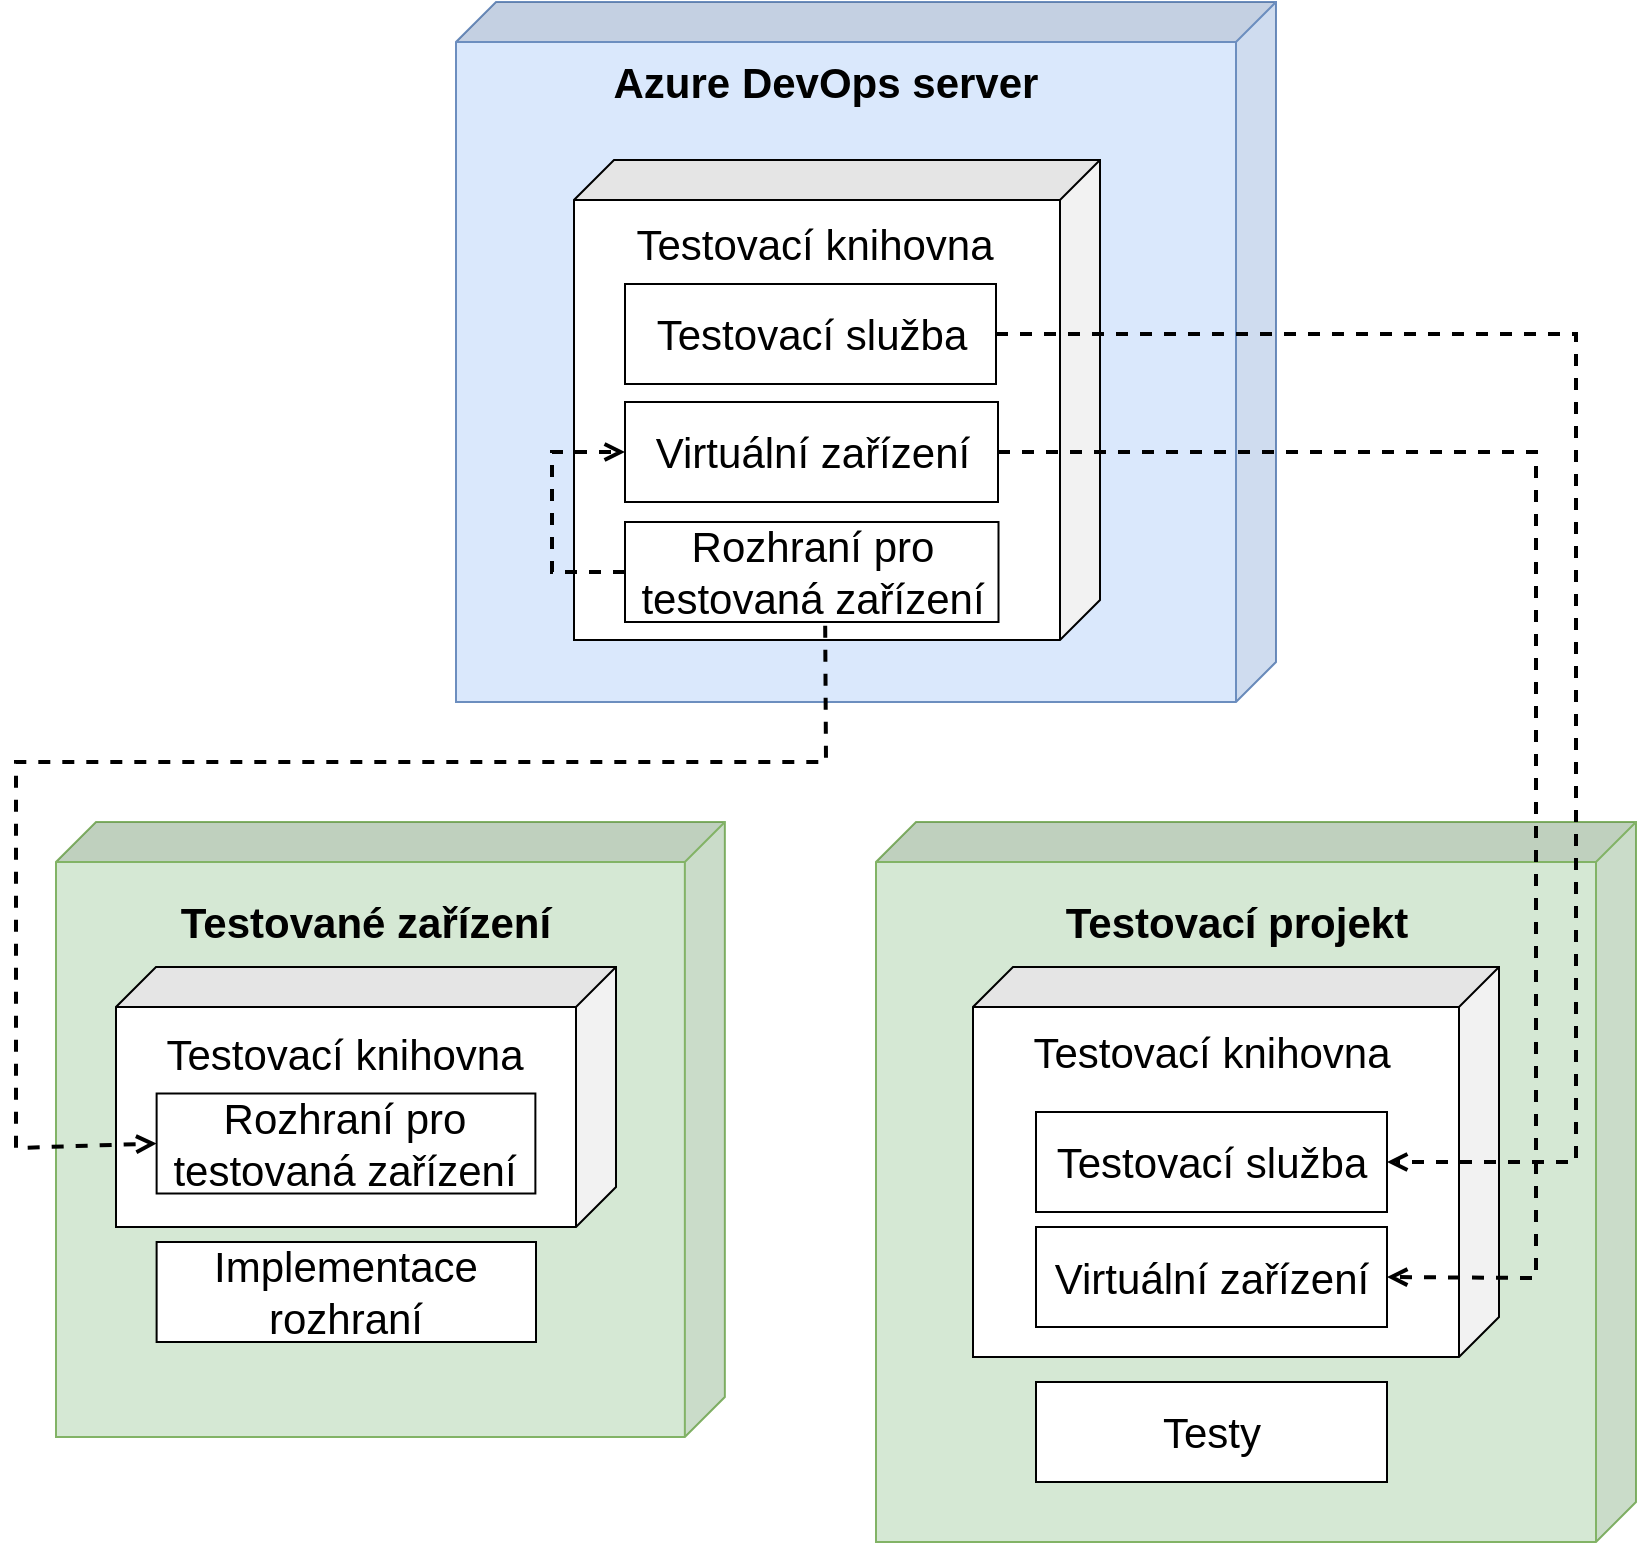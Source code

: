 <mxfile version="14.5.1" type="device"><diagram id="_JouoymHAnoUCj17uoUU" name="Page-1"><mxGraphModel dx="1261" dy="2101" grid="1" gridSize="10" guides="1" tooltips="1" connect="1" arrows="1" fold="1" page="1" pageScale="1" pageWidth="827" pageHeight="1169" math="0" shadow="0"><root><mxCell id="0"/><mxCell id="1" parent="0"/><mxCell id="neIOKtSGr8JbBojV4x9X-1" value="" style="shape=cube;whiteSpace=wrap;html=1;boundedLbl=1;backgroundOutline=1;darkOpacity=0.05;darkOpacity2=0.1;direction=south;fillColor=#d5e8d4;strokeColor=#82b366;fontSize=21;" parent="1" vertex="1"><mxGeometry x="50.0" y="-690" width="334.43" height="307.5" as="geometry"/></mxCell><mxCell id="neIOKtSGr8JbBojV4x9X-3" value="&lt;b style=&quot;font-size: 21px&quot;&gt;Testované zařízení&lt;/b&gt;" style="text;html=1;strokeColor=none;fillColor=none;align=center;verticalAlign=middle;whiteSpace=wrap;rounded=0;fontSize=21;" parent="1" vertex="1"><mxGeometry x="88.06" y="-650" width="233.88" height="20" as="geometry"/></mxCell><mxCell id="neIOKtSGr8JbBojV4x9X-5" value="" style="shape=cube;whiteSpace=wrap;html=1;boundedLbl=1;backgroundOutline=1;darkOpacity=0.05;darkOpacity2=0.1;direction=south;fillColor=#dae8fc;strokeColor=#6c8ebf;fontSize=21;" parent="1" vertex="1"><mxGeometry x="250" y="-1100" width="410" height="350" as="geometry"/></mxCell><mxCell id="neIOKtSGr8JbBojV4x9X-6" value="Azure DevOps server" style="text;html=1;strokeColor=none;fillColor=none;align=center;verticalAlign=middle;whiteSpace=wrap;rounded=0;fontStyle=1;fontSize=21;" parent="1" vertex="1"><mxGeometry x="312" y="-1070" width="246" height="20" as="geometry"/></mxCell><mxCell id="neIOKtSGr8JbBojV4x9X-14" value="" style="shape=cube;whiteSpace=wrap;html=1;boundedLbl=1;backgroundOutline=1;darkOpacity=0.05;darkOpacity2=0.1;direction=south;fontSize=21;" parent="1" vertex="1"><mxGeometry x="309" y="-1021" width="263" height="240" as="geometry"/></mxCell><mxCell id="neIOKtSGr8JbBojV4x9X-15" value="Testovací knihovna" style="text;html=1;strokeColor=none;fillColor=none;align=center;verticalAlign=middle;whiteSpace=wrap;rounded=0;fontSize=21;" parent="1" vertex="1"><mxGeometry x="334.5" y="-989" width="189" height="20" as="geometry"/></mxCell><mxCell id="neIOKtSGr8JbBojV4x9X-16" value="" style="shape=cube;whiteSpace=wrap;html=1;boundedLbl=1;backgroundOutline=1;darkOpacity=0.05;darkOpacity2=0.1;direction=south;fillColor=#d5e8d4;strokeColor=#82b366;fontSize=21;" parent="1" vertex="1"><mxGeometry x="460" y="-690" width="380" height="360" as="geometry"/></mxCell><mxCell id="neIOKtSGr8JbBojV4x9X-18" value="Testovací projekt" style="text;html=1;strokeColor=none;fillColor=none;align=center;verticalAlign=middle;whiteSpace=wrap;rounded=0;fontStyle=1;fontSize=21;" parent="1" vertex="1"><mxGeometry x="552.5" y="-650" width="175" height="20" as="geometry"/></mxCell><mxCell id="neIOKtSGr8JbBojV4x9X-21" value="Testovací služba" style="rounded=0;whiteSpace=wrap;html=1;fontSize=21;" parent="1" vertex="1"><mxGeometry x="334.5" y="-959" width="185.5" height="50" as="geometry"/></mxCell><mxCell id="neIOKtSGr8JbBojV4x9X-22" value="Rozhraní pro testovaná zařízení" style="rounded=0;whiteSpace=wrap;html=1;fontSize=21;" parent="1" vertex="1"><mxGeometry x="334.5" y="-840" width="186.75" height="50" as="geometry"/></mxCell><mxCell id="neIOKtSGr8JbBojV4x9X-23" value="Virtuální zařízení" style="rounded=0;whiteSpace=wrap;html=1;fontSize=21;" parent="1" vertex="1"><mxGeometry x="334.5" y="-900" width="186.5" height="50" as="geometry"/></mxCell><mxCell id="neIOKtSGr8JbBojV4x9X-35" value="" style="shape=cube;whiteSpace=wrap;html=1;boundedLbl=1;backgroundOutline=1;darkOpacity=0.05;darkOpacity2=0.1;direction=south;fontSize=21;" parent="1" vertex="1"><mxGeometry x="508.5" y="-617.5" width="263" height="195" as="geometry"/></mxCell><mxCell id="neIOKtSGr8JbBojV4x9X-36" value="Testovací knihovna" style="text;html=1;strokeColor=none;fillColor=none;align=center;verticalAlign=middle;whiteSpace=wrap;rounded=0;fontSize=21;" parent="1" vertex="1"><mxGeometry x="536.63" y="-585" width="182.25" height="20" as="geometry"/></mxCell><mxCell id="neIOKtSGr8JbBojV4x9X-37" value="Testovací služba" style="rounded=0;whiteSpace=wrap;html=1;fontSize=21;" parent="1" vertex="1"><mxGeometry x="540" y="-545" width="175.5" height="50" as="geometry"/></mxCell><mxCell id="neIOKtSGr8JbBojV4x9X-39" value="Virtuální zařízení" style="rounded=0;whiteSpace=wrap;html=1;fontSize=21;" parent="1" vertex="1"><mxGeometry x="540" y="-487.5" width="175.5" height="50" as="geometry"/></mxCell><mxCell id="neIOKtSGr8JbBojV4x9X-41" value="" style="shape=cube;whiteSpace=wrap;html=1;boundedLbl=1;backgroundOutline=1;darkOpacity=0.05;darkOpacity2=0.1;direction=south;fontSize=21;" parent="1" vertex="1"><mxGeometry x="80" y="-617.5" width="250" height="130" as="geometry"/></mxCell><mxCell id="neIOKtSGr8JbBojV4x9X-43" value="Rozhraní pro testovaná zařízení" style="rounded=0;whiteSpace=wrap;html=1;fontSize=21;" parent="1" vertex="1"><mxGeometry x="100.31" y="-554.25" width="189.38" height="50" as="geometry"/></mxCell><mxCell id="neIOKtSGr8JbBojV4x9X-46" value="&lt;div&gt;Implementace rozhraní&lt;/div&gt;" style="rounded=0;whiteSpace=wrap;html=1;fontSize=21;align=center;" parent="1" vertex="1"><mxGeometry x="100.31" y="-480" width="189.69" height="50" as="geometry"/></mxCell><mxCell id="Mk7c23584SKzxNvxRRiW-13" style="edgeStyle=orthogonalEdgeStyle;rounded=0;orthogonalLoop=1;jettySize=auto;html=1;exitX=0.5;exitY=1;exitDx=0;exitDy=0;fontSize=21;" parent="1" edge="1"><mxGeometry relative="1" as="geometry"><mxPoint x="697.75" y="-928" as="sourcePoint"/><mxPoint x="697.75" y="-928" as="targetPoint"/></mxGeometry></mxCell><mxCell id="neIOKtSGr8JbBojV4x9X-53" style="edgeStyle=orthogonalEdgeStyle;rounded=0;orthogonalLoop=1;jettySize=auto;html=1;exitX=0.5;exitY=1;exitDx=0;exitDy=0;fontSize=21;" parent="1" edge="1"><mxGeometry relative="1" as="geometry"><mxPoint x="632.75" y="-554.25" as="sourcePoint"/><mxPoint x="632.75" y="-554.25" as="targetPoint"/></mxGeometry></mxCell><mxCell id="Mk7c23584SKzxNvxRRiW-19" value="" style="endArrow=open;dashed=1;html=1;strokeWidth=2;endFill=0;exitX=1;exitY=0.5;exitDx=0;exitDy=0;entryX=1;entryY=0.5;entryDx=0;entryDy=0;rounded=0;" parent="1" source="neIOKtSGr8JbBojV4x9X-21" target="neIOKtSGr8JbBojV4x9X-37" edge="1"><mxGeometry width="50" height="50" relative="1" as="geometry"><mxPoint x="430" y="-647.5" as="sourcePoint"/><mxPoint x="480" y="-697.5" as="targetPoint"/><Array as="points"><mxPoint x="810" y="-934"/><mxPoint x="810" y="-520"/></Array></mxGeometry></mxCell><mxCell id="Mk7c23584SKzxNvxRRiW-22" value="" style="endArrow=open;dashed=1;html=1;strokeWidth=2;endFill=0;rounded=0;exitX=1;exitY=0.5;exitDx=0;exitDy=0;entryX=1;entryY=0.5;entryDx=0;entryDy=0;" parent="1" source="neIOKtSGr8JbBojV4x9X-23" target="neIOKtSGr8JbBojV4x9X-39" edge="1"><mxGeometry width="50" height="50" relative="1" as="geometry"><mxPoint x="410" y="-617.5" as="sourcePoint"/><mxPoint x="460" y="-667.5" as="targetPoint"/><Array as="points"><mxPoint x="790" y="-875"/><mxPoint x="790" y="-462"/></Array></mxGeometry></mxCell><mxCell id="Mk7c23584SKzxNvxRRiW-23" value="" style="endArrow=open;dashed=1;html=1;strokeWidth=2;endFill=0;rounded=0;exitX=0.536;exitY=1.037;exitDx=0;exitDy=0;entryX=0;entryY=0.5;entryDx=0;entryDy=0;exitPerimeter=0;" parent="1" source="neIOKtSGr8JbBojV4x9X-22" target="neIOKtSGr8JbBojV4x9X-43" edge="1"><mxGeometry width="50" height="50" relative="1" as="geometry"><mxPoint x="50" y="-800" as="sourcePoint"/><mxPoint x="100" y="-850" as="targetPoint"/><Array as="points"><mxPoint x="435" y="-720"/><mxPoint x="30" y="-720"/><mxPoint x="30" y="-527"/></Array></mxGeometry></mxCell><mxCell id="0eEiWvUt6KWtK2RGK9C4-6" value="" style="endArrow=open;dashed=1;html=1;strokeWidth=2;endFill=0;rounded=0;exitX=0;exitY=0.5;exitDx=0;exitDy=0;entryX=0;entryY=0.5;entryDx=0;entryDy=0;" parent="1" source="neIOKtSGr8JbBojV4x9X-22" target="neIOKtSGr8JbBojV4x9X-23" edge="1"><mxGeometry width="50" height="50" relative="1" as="geometry"><mxPoint x="157.598" y="-909.0" as="sourcePoint"/><mxPoint x="118" y="-790" as="targetPoint"/><Array as="points"><mxPoint x="298" y="-815"/><mxPoint x="298" y="-875"/></Array></mxGeometry></mxCell><mxCell id="yO0-OILrM4wEf-dumRmy-5" value="Testovací knihovna" style="text;html=1;strokeColor=none;fillColor=none;align=center;verticalAlign=middle;whiteSpace=wrap;rounded=0;fontSize=21;" vertex="1" parent="1"><mxGeometry x="100.31" y="-584" width="189" height="20" as="geometry"/></mxCell><mxCell id="yO0-OILrM4wEf-dumRmy-6" value="Testy" style="rounded=0;whiteSpace=wrap;html=1;fontSize=21;" vertex="1" parent="1"><mxGeometry x="540" y="-410" width="175.5" height="50" as="geometry"/></mxCell></root></mxGraphModel></diagram></mxfile>